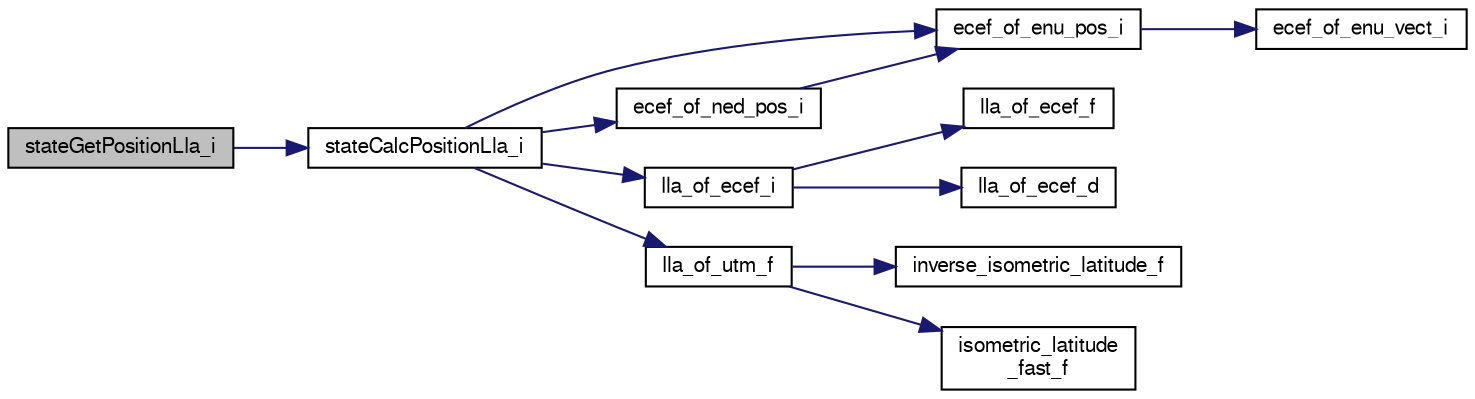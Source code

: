 digraph "stateGetPositionLla_i"
{
  edge [fontname="FreeSans",fontsize="10",labelfontname="FreeSans",labelfontsize="10"];
  node [fontname="FreeSans",fontsize="10",shape=record];
  rankdir="LR";
  Node1 [label="stateGetPositionLla_i",height=0.2,width=0.4,color="black", fillcolor="grey75", style="filled", fontcolor="black"];
  Node1 -> Node2 [color="midnightblue",fontsize="10",style="solid",fontname="FreeSans"];
  Node2 [label="stateCalcPositionLla_i",height=0.2,width=0.4,color="black", fillcolor="white", style="filled",URL="$group__state__position.html#gad0fedf046f198eace06305e56fc7a0f8",tooltip="Calculate LLA (int) from any other available representation. "];
  Node2 -> Node3 [color="midnightblue",fontsize="10",style="solid",fontname="FreeSans"];
  Node3 [label="ecef_of_enu_pos_i",height=0.2,width=0.4,color="black", fillcolor="white", style="filled",URL="$group__math__geodetic__int.html#gaaeff7441301129ca712e828b9b4f474e",tooltip="Convert a local ENU position to ECEF. "];
  Node3 -> Node4 [color="midnightblue",fontsize="10",style="solid",fontname="FreeSans"];
  Node4 [label="ecef_of_enu_vect_i",height=0.2,width=0.4,color="black", fillcolor="white", style="filled",URL="$group__math__geodetic__int.html#gaabe6e63048c95afdffdd4a581dc5f2b8",tooltip="Rotate a vector from ENU to ECEF. "];
  Node2 -> Node5 [color="midnightblue",fontsize="10",style="solid",fontname="FreeSans"];
  Node5 [label="ecef_of_ned_pos_i",height=0.2,width=0.4,color="black", fillcolor="white", style="filled",URL="$group__math__geodetic__int.html#gaf92579b72a2adb1aaac73fae89553fca",tooltip="Convert a local NED position to ECEF. "];
  Node5 -> Node3 [color="midnightblue",fontsize="10",style="solid",fontname="FreeSans"];
  Node2 -> Node6 [color="midnightblue",fontsize="10",style="solid",fontname="FreeSans"];
  Node6 [label="lla_of_ecef_i",height=0.2,width=0.4,color="black", fillcolor="white", style="filled",URL="$group__math__geodetic__int.html#gaea47a32071c2427f895fcb1df32c4e23",tooltip="Convert a ECEF to LLA. "];
  Node6 -> Node7 [color="midnightblue",fontsize="10",style="solid",fontname="FreeSans"];
  Node7 [label="lla_of_ecef_f",height=0.2,width=0.4,color="black", fillcolor="white", style="filled",URL="$pprz__geodetic__float_8c.html#adecd186d51b41b09f0cad928c0d2f68e"];
  Node6 -> Node8 [color="midnightblue",fontsize="10",style="solid",fontname="FreeSans"];
  Node8 [label="lla_of_ecef_d",height=0.2,width=0.4,color="black", fillcolor="white", style="filled",URL="$group__math__geodetic__double.html#ga9d3464ccabcd97db9fb4e1c7d25dfe16"];
  Node2 -> Node9 [color="midnightblue",fontsize="10",style="solid",fontname="FreeSans"];
  Node9 [label="lla_of_utm_f",height=0.2,width=0.4,color="black", fillcolor="white", style="filled",URL="$pprz__geodetic__float_8c.html#a30c2e47ec9a898079c04e8b08496b455"];
  Node9 -> Node10 [color="midnightblue",fontsize="10",style="solid",fontname="FreeSans"];
  Node10 [label="inverse_isometric_latitude_f",height=0.2,width=0.4,color="black", fillcolor="white", style="filled",URL="$pprz__geodetic__float_8c.html#a28b6e05c87f50f1e5290e36407095fb6"];
  Node9 -> Node11 [color="midnightblue",fontsize="10",style="solid",fontname="FreeSans"];
  Node11 [label="isometric_latitude\l_fast_f",height=0.2,width=0.4,color="black", fillcolor="white", style="filled",URL="$pprz__geodetic__float_8c.html#a21ea1b369f7d4abd984fb89c488dde24"];
}
